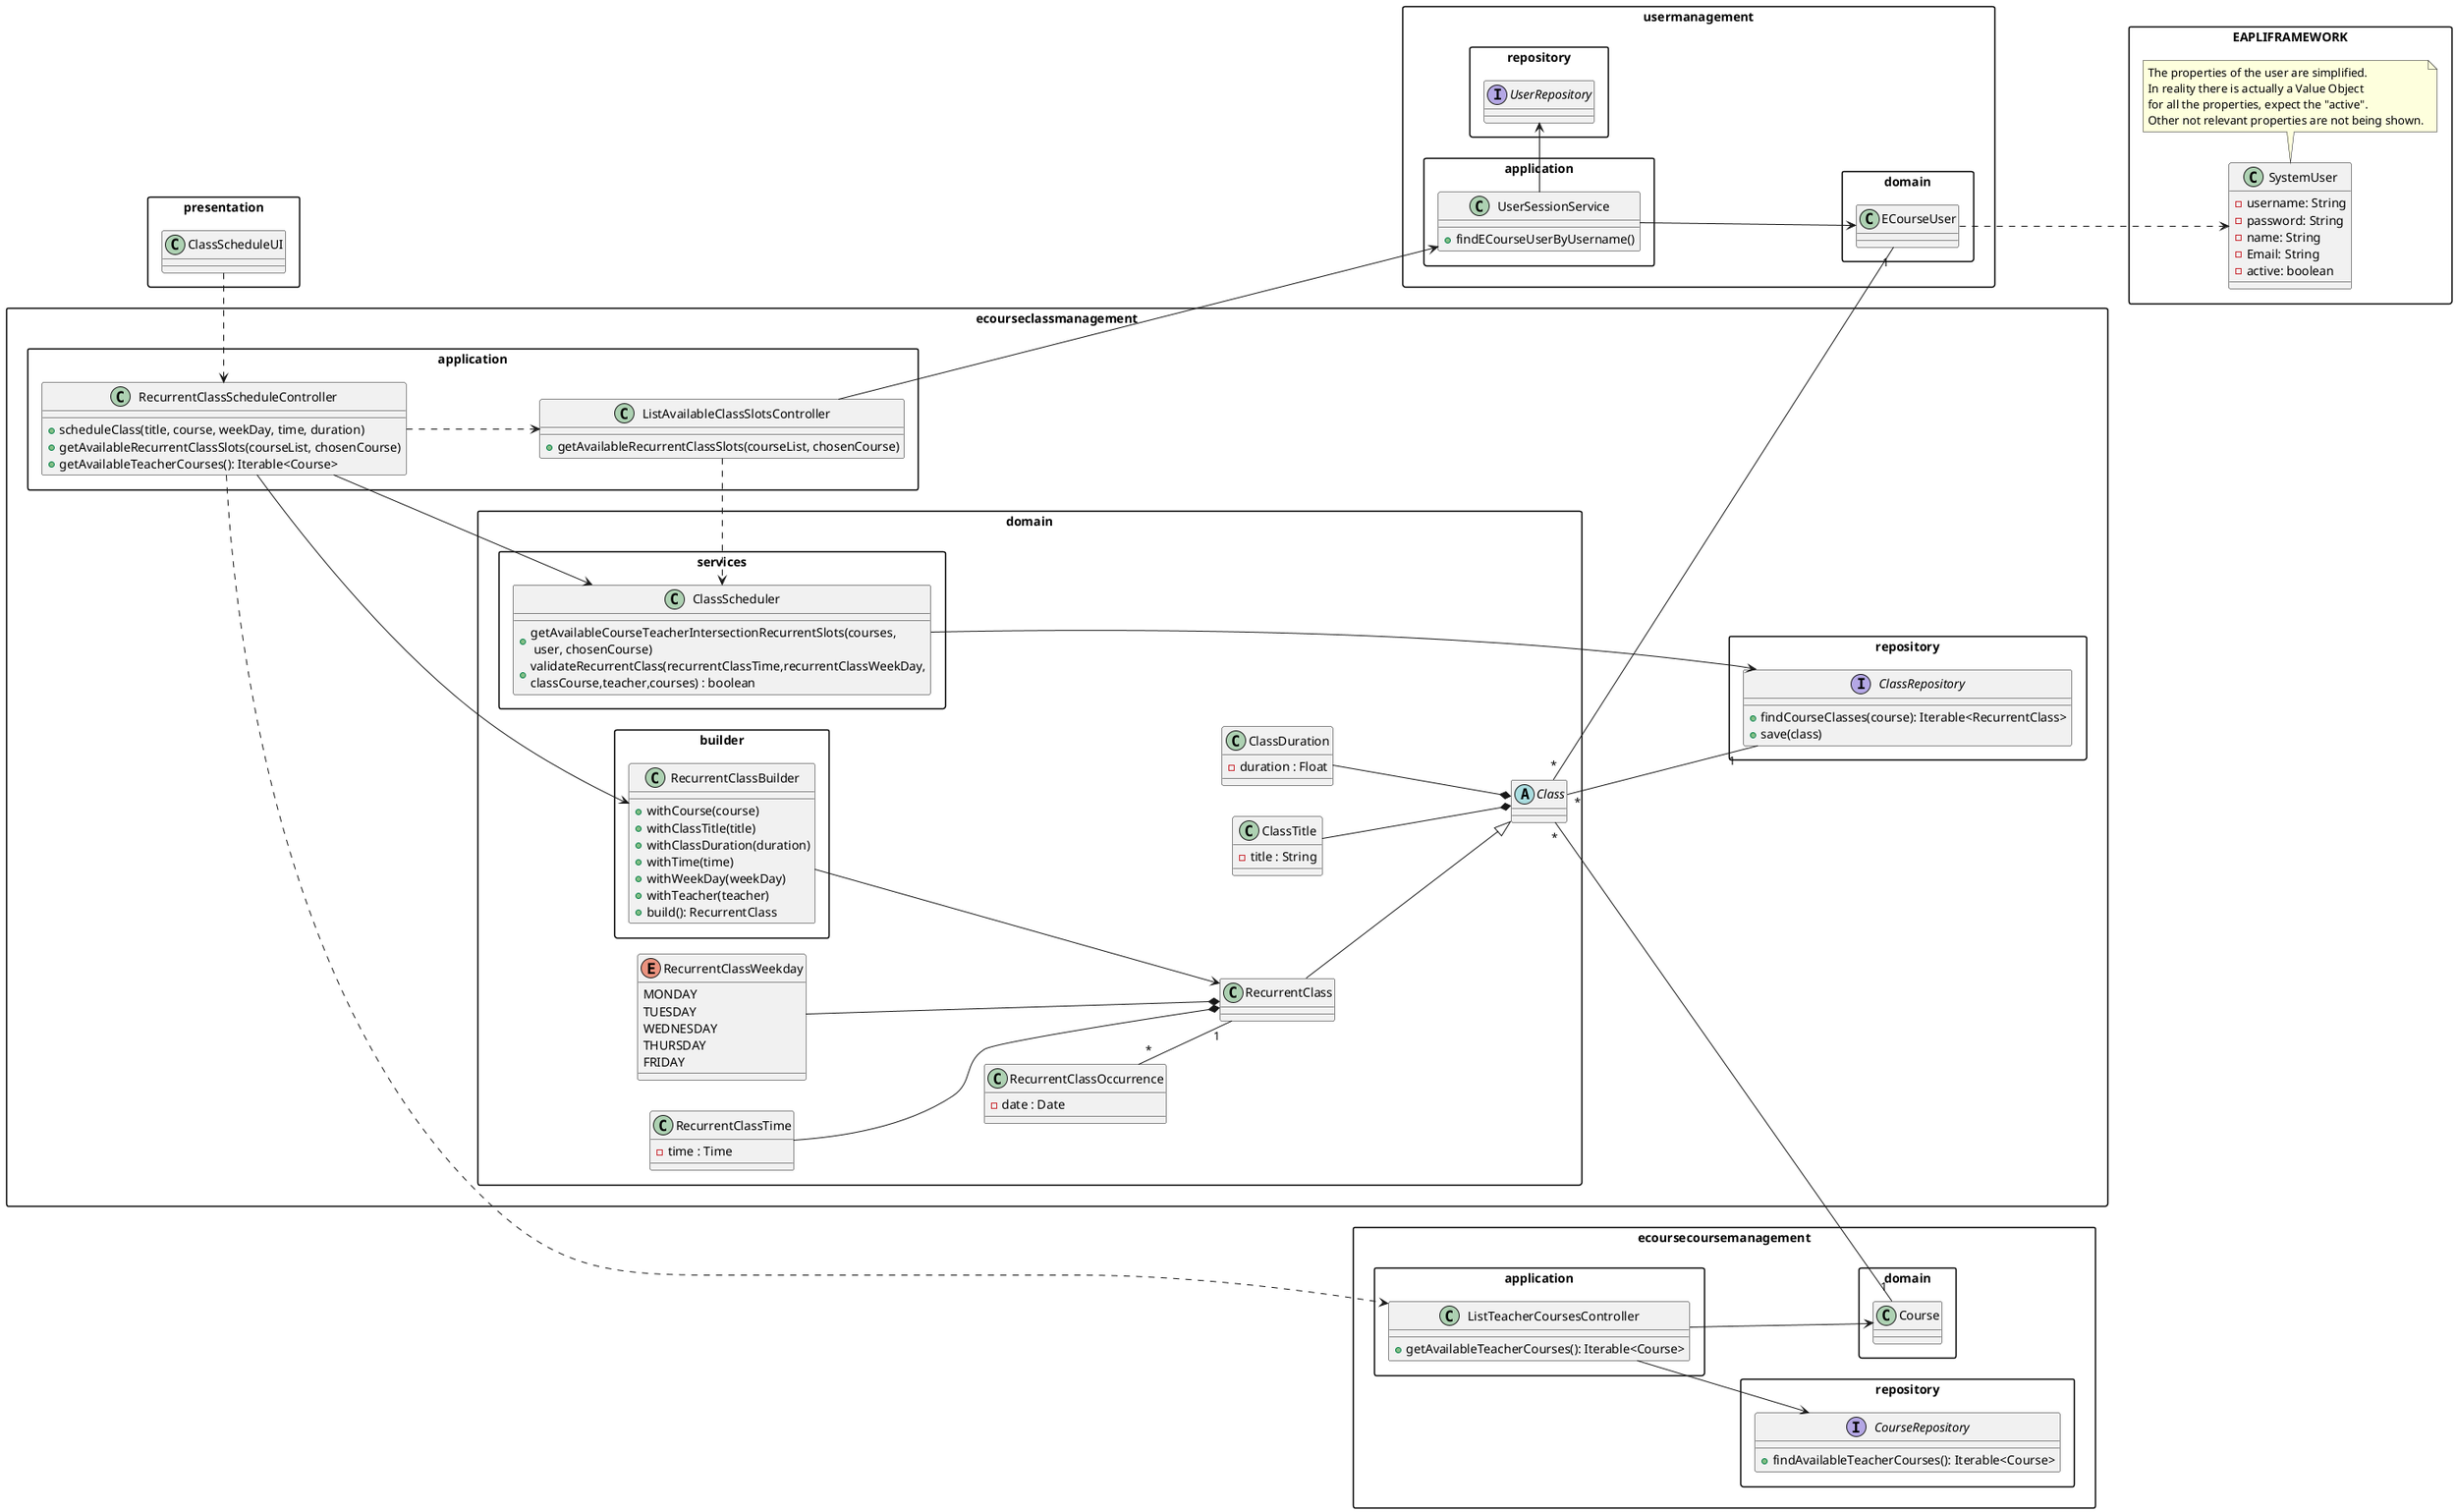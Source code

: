 @startuml

skinparam packageStyle rect
skinparam defaultFontName FG Virgil
skinparam shadowing false

left to right direction

package presentation {
    class ClassScheduleUI {
    }
}

package ecourseclassmanagement {

    package application{

        class ListAvailableClassSlotsController {
            +getAvailableRecurrentClassSlots(courseList, chosenCourse)
        }

        class RecurrentClassScheduleController {
               +scheduleClass(title, course, weekDay, time, duration)
               +getAvailableRecurrentClassSlots(courseList, chosenCourse)
               +getAvailableTeacherCourses(): Iterable<Course>
        }


    }

     package repository {
            interface ClassRepository {
                +findCourseClasses(course): Iterable<RecurrentClass>
                +save(class)
            }
     }

    package domain {

        package builder{

            class RecurrentClassBuilder {
                    +withCourse(course)
                    +withClassTitle(title)
                    +withClassDuration(duration)
                    +withTime(time)
                    +withWeekDay(weekDay)
                    +withTeacher(teacher)
                    +build(): RecurrentClass
            }
        }


        abstract Class {

        }

        class ClassDuration {
            - duration : Float
        }

        class ClassTitle {
            - title : String
        }

        class RecurrentClass {

        }

        enum RecurrentClassWeekday {
            MONDAY
            TUESDAY
            WEDNESDAY
            THURSDAY
            FRIDAY
        }


        class RecurrentClassTime {
            - time : Time
        }

        class RecurrentClassOccurrence {
             - date : Date
        }

        package services {

            class ClassScheduler {
                +getAvailableCourseTeacherIntersectionRecurrentSlots(courses,\n user, chosenCourse)
                +validateRecurrentClass(recurrentClassTime,recurrentClassWeekDay,\nclassCourse,teacher,courses) : boolean
            }
        }
    }
}

package ecoursecoursemanagement {

    package repository {
        interface CourseRepository {
            +findAvailableTeacherCourses(): Iterable<Course>
        }
    }

    package domain {

        class Course {
        }

    }

    package application {
        class ListTeacherCoursesController {
            +getAvailableTeacherCourses(): Iterable<Course>
        }
    }

}


package usermanagement {
    package repository {
        interface UserRepository {
        }
    }

    package application {
        class UserSessionService {
        + findECourseUserByUsername()
        }
    }

    package domain {
        class ECourseUser {
        }
    }
}

package EAPLIFRAMEWORK {
class SystemUser {
- username: String
- password: String
- name: String
- Email: String
- active: boolean
}

note bottom of SystemUser
  The properties of the user are simplified.
  In reality there is actually a Value Object
  for all the properties, expect the "active".
  Other not relevant properties are not being shown.
end note

ClassTitle --* Class
ClassDuration --* Class

RecurrentClassTime ---* RecurrentClass
RecurrentClassWeekday ---* RecurrentClass
RecurrentClassOccurrence "*" -- "1" RecurrentClass

ClassScheduleUI .> RecurrentClassScheduleController
RecurrentClassScheduleController ...> ListTeacherCoursesController
RecurrentClassScheduleController ...> ListAvailableClassSlotsController
RecurrentClassScheduleController -> RecurrentClassBuilder
RecurrentClassScheduleController -> ClassScheduler

ListAvailableClassSlotsController -> UserSessionService
UserSessionService -> UserRepository
UserSessionService --> ECourseUser
ECourseUser ..> SystemUser

ListAvailableClassSlotsController .> ClassScheduler

ListTeacherCoursesController --> CourseRepository
ListTeacherCoursesController --> Course


RecurrentClassBuilder ---> RecurrentClass

RecurrentClass --|> Class

ClassScheduler -> ClassRepository

Class "*" -- "1" ClassRepository
Class "*" -- "1" Course
Class "*" -- "1" ECourseUser


@enduml